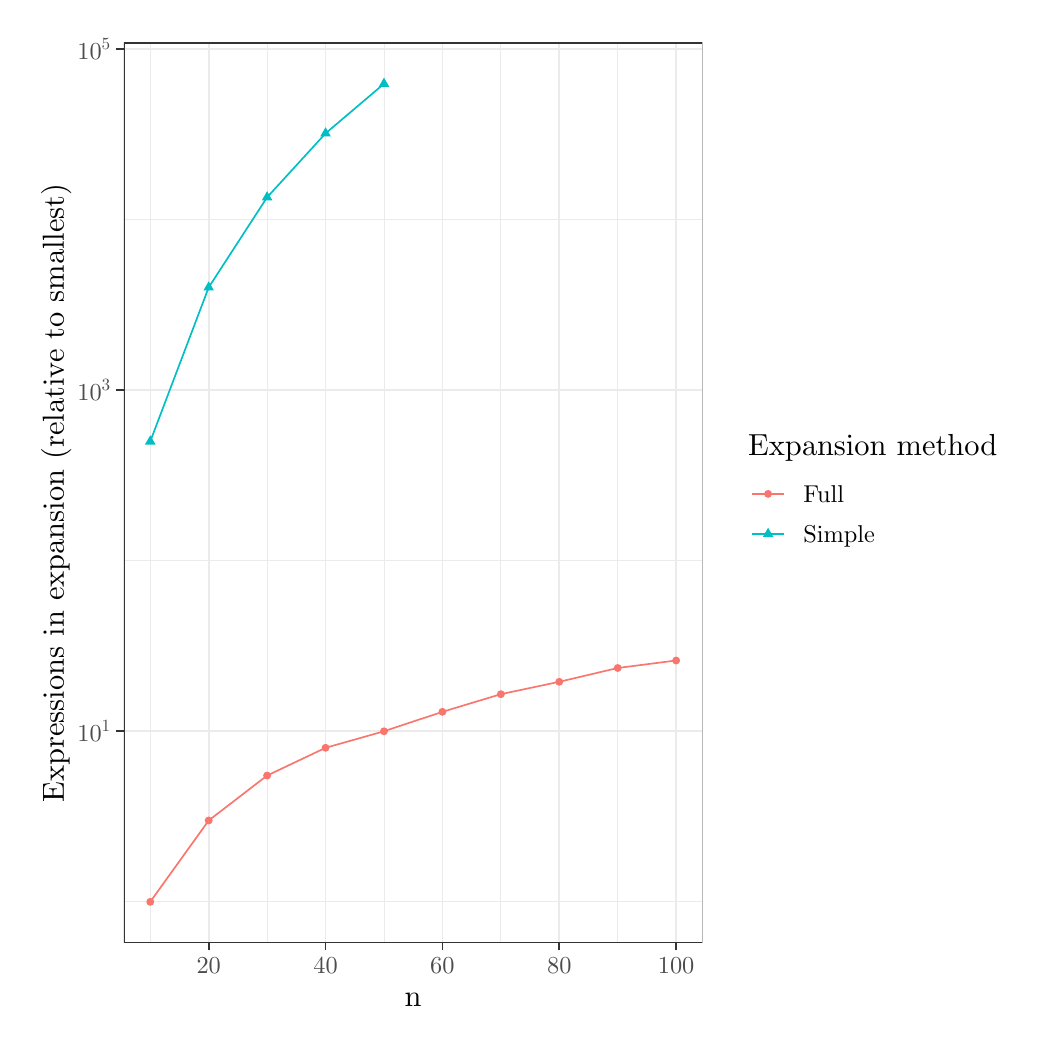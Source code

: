 % Created by tikzDevice version 0.12.6 on 2025-06-16 09:22:44
% !TEX encoding = UTF-8 Unicode
\begin{tikzpicture}[x=1pt,y=1pt]
\definecolor{fillColor}{RGB}{255,255,255}
\path[use as bounding box,fill=fillColor,fill opacity=0.00] (0,0) rectangle (361.35,361.35);
\begin{scope}
\path[clip] (  0.00,  0.00) rectangle (361.35,361.35);
\definecolor{drawColor}{RGB}{255,255,255}
\definecolor{fillColor}{RGB}{255,255,255}

\path[draw=drawColor,line width= 0.6pt,line join=round,line cap=round,fill=fillColor] (  0.00,  0.00) rectangle (361.35,361.35);
\end{scope}
\begin{scope}
\path[clip] ( 34.79, 30.69) rectangle (243.82,355.85);
\definecolor{fillColor}{RGB}{255,255,255}

\path[fill=fillColor] ( 34.79, 30.69) rectangle (243.82,355.85);
\definecolor{drawColor}{gray}{0.92}

\path[draw=drawColor,line width= 0.3pt,line join=round] ( 34.79, 45.47) --
	(243.82, 45.47);

\path[draw=drawColor,line width= 0.3pt,line join=round] ( 34.79,168.74) --
	(243.82,168.74);

\path[draw=drawColor,line width= 0.3pt,line join=round] ( 34.79,292.01) --
	(243.82,292.01);

\path[draw=drawColor,line width= 0.3pt,line join=round] ( 44.29, 30.69) --
	( 44.29,355.85);

\path[draw=drawColor,line width= 0.3pt,line join=round] ( 86.52, 30.69) --
	( 86.52,355.85);

\path[draw=drawColor,line width= 0.3pt,line join=round] (128.75, 30.69) --
	(128.75,355.85);

\path[draw=drawColor,line width= 0.3pt,line join=round] (170.98, 30.69) --
	(170.98,355.85);

\path[draw=drawColor,line width= 0.3pt,line join=round] (213.21, 30.69) --
	(213.21,355.85);

\path[draw=drawColor,line width= 0.6pt,line join=round] ( 34.79,107.10) --
	(243.82,107.10);

\path[draw=drawColor,line width= 0.6pt,line join=round] ( 34.79,230.38) --
	(243.82,230.38);

\path[draw=drawColor,line width= 0.6pt,line join=round] ( 34.79,353.65) --
	(243.82,353.65);

\path[draw=drawColor,line width= 0.6pt,line join=round] ( 65.41, 30.69) --
	( 65.41,355.85);

\path[draw=drawColor,line width= 0.6pt,line join=round] (107.64, 30.69) --
	(107.64,355.85);

\path[draw=drawColor,line width= 0.6pt,line join=round] (149.87, 30.69) --
	(149.87,355.85);

\path[draw=drawColor,line width= 0.6pt,line join=round] (192.09, 30.69) --
	(192.09,355.85);

\path[draw=drawColor,line width= 0.6pt,line join=round] (234.32, 30.69) --
	(234.32,355.85);
\definecolor{drawColor}{RGB}{248,118,109}

\path[draw=drawColor,line width= 0.6pt,line join=round] ( 44.29, 45.47) --
	( 65.41, 74.87) --
	( 86.52, 91.10) --
	(107.64,101.13) --
	(128.75,107.10) --
	(149.87,114.13) --
	(170.98,120.51) --
	(192.09,124.98) --
	(213.21,129.97) --
	(234.32,132.68);
\definecolor{drawColor}{RGB}{0,191,196}

\path[draw=drawColor,line width= 0.6pt,line join=round] ( 44.29,211.82) --
	( 65.41,267.49) --
	( 86.52,300.05) --
	(107.64,323.15) --
	(128.75,341.07);
\definecolor{fillColor}{RGB}{248,118,109}

\path[fill=fillColor] ( 44.29, 45.47) circle (  1.43);

\path[fill=fillColor] ( 65.41, 74.87) circle (  1.43);

\path[fill=fillColor] ( 86.52, 91.10) circle (  1.43);

\path[fill=fillColor] (107.64,101.13) circle (  1.43);

\path[fill=fillColor] (128.75,107.10) circle (  1.43);

\path[fill=fillColor] (149.87,114.13) circle (  1.43);

\path[fill=fillColor] (170.98,120.51) circle (  1.43);

\path[fill=fillColor] (192.09,124.98) circle (  1.43);

\path[fill=fillColor] (213.21,129.97) circle (  1.43);

\path[fill=fillColor] (234.32,132.68) circle (  1.43);
\definecolor{fillColor}{RGB}{0,191,196}

\path[fill=fillColor] ( 44.29,214.04) --
	( 46.21,210.71) --
	( 42.37,210.71) --
	cycle;

\path[fill=fillColor] ( 65.41,269.70) --
	( 67.33,266.38) --
	( 63.49,266.38) --
	cycle;

\path[fill=fillColor] ( 86.52,302.27) --
	( 88.44,298.94) --
	( 84.60,298.94) --
	cycle;

\path[fill=fillColor] (107.64,325.37) --
	(109.56,322.04) --
	(105.71,322.04) --
	cycle;

\path[fill=fillColor] (128.75,343.29) --
	(130.67,339.96) --
	(126.83,339.96) --
	cycle;
\definecolor{drawColor}{gray}{0.20}

\path[draw=drawColor,line width= 0.6pt,line join=round,line cap=round] ( 34.79, 30.69) rectangle (243.82,355.85);
\end{scope}
\begin{scope}
\path[clip] (  0.00,  0.00) rectangle (361.35,361.35);
\definecolor{drawColor}{gray}{0.30}

\node[text=drawColor,anchor=base west,inner sep=0pt, outer sep=0pt, scale=  0.88] at ( 17.96,103.33) {10};

\node[text=drawColor,anchor=base west,inner sep=0pt, outer sep=0pt, scale=  0.62] at ( 26.76,106.93) {1};

\node[text=drawColor,anchor=base west,inner sep=0pt, outer sep=0pt, scale=  0.88] at ( 17.96,226.60) {10};

\node[text=drawColor,anchor=base west,inner sep=0pt, outer sep=0pt, scale=  0.62] at ( 26.76,230.20) {3};

\node[text=drawColor,anchor=base west,inner sep=0pt, outer sep=0pt, scale=  0.88] at ( 17.96,349.88) {10};

\node[text=drawColor,anchor=base west,inner sep=0pt, outer sep=0pt, scale=  0.62] at ( 26.76,353.47) {5};
\end{scope}
\begin{scope}
\path[clip] (  0.00,  0.00) rectangle (361.35,361.35);
\definecolor{drawColor}{gray}{0.20}

\path[draw=drawColor,line width= 0.6pt,line join=round] ( 32.04,107.10) --
	( 34.79,107.10);

\path[draw=drawColor,line width= 0.6pt,line join=round] ( 32.04,230.38) --
	( 34.79,230.38);

\path[draw=drawColor,line width= 0.6pt,line join=round] ( 32.04,353.65) --
	( 34.79,353.65);
\end{scope}
\begin{scope}
\path[clip] (  0.00,  0.00) rectangle (361.35,361.35);
\definecolor{drawColor}{gray}{0.20}

\path[draw=drawColor,line width= 0.6pt,line join=round] ( 65.41, 27.94) --
	( 65.41, 30.69);

\path[draw=drawColor,line width= 0.6pt,line join=round] (107.64, 27.94) --
	(107.64, 30.69);

\path[draw=drawColor,line width= 0.6pt,line join=round] (149.87, 27.94) --
	(149.87, 30.69);

\path[draw=drawColor,line width= 0.6pt,line join=round] (192.09, 27.94) --
	(192.09, 30.69);

\path[draw=drawColor,line width= 0.6pt,line join=round] (234.32, 27.94) --
	(234.32, 30.69);
\end{scope}
\begin{scope}
\path[clip] (  0.00,  0.00) rectangle (361.35,361.35);
\definecolor{drawColor}{gray}{0.30}

\node[text=drawColor,anchor=base,inner sep=0pt, outer sep=0pt, scale=  0.88] at ( 65.41, 19.68) {20};

\node[text=drawColor,anchor=base,inner sep=0pt, outer sep=0pt, scale=  0.88] at (107.64, 19.68) {40};

\node[text=drawColor,anchor=base,inner sep=0pt, outer sep=0pt, scale=  0.88] at (149.87, 19.68) {60};

\node[text=drawColor,anchor=base,inner sep=0pt, outer sep=0pt, scale=  0.88] at (192.09, 19.68) {80};

\node[text=drawColor,anchor=base,inner sep=0pt, outer sep=0pt, scale=  0.88] at (234.32, 19.68) {100};
\end{scope}
\begin{scope}
\path[clip] (  0.00,  0.00) rectangle (361.35,361.35);
\definecolor{drawColor}{RGB}{0,0,0}

\node[text=drawColor,anchor=base,inner sep=0pt, outer sep=0pt, scale=  1.10] at (139.31,  7.64) {n};
\end{scope}
\begin{scope}
\path[clip] (  0.00,  0.00) rectangle (361.35,361.35);
\definecolor{drawColor}{RGB}{0,0,0}

\node[text=drawColor,rotate= 90.00,anchor=base,inner sep=0pt, outer sep=0pt, scale=  1.10] at ( 13.08,193.27) {Expressions in expansion (relative to smallest)};
\end{scope}
\begin{scope}
\path[clip] (  0.00,  0.00) rectangle (361.35,361.35);
\definecolor{fillColor}{RGB}{255,255,255}

\path[fill=fillColor] (254.82,165.71) rectangle (355.85,220.83);
\end{scope}
\begin{scope}
\path[clip] (  0.00,  0.00) rectangle (361.35,361.35);
\definecolor{drawColor}{RGB}{0,0,0}

\node[text=drawColor,anchor=base west,inner sep=0pt, outer sep=0pt, scale=  1.10] at (260.32,206.68) {Expansion method};
\end{scope}
\begin{scope}
\path[clip] (  0.00,  0.00) rectangle (361.35,361.35);
\definecolor{fillColor}{RGB}{255,255,255}

\path[fill=fillColor] (260.32,185.66) rectangle (274.78,200.11);
\end{scope}
\begin{scope}
\path[clip] (  0.00,  0.00) rectangle (361.35,361.35);
\definecolor{drawColor}{RGB}{248,118,109}

\path[draw=drawColor,line width= 0.6pt,line join=round] (261.77,192.89) -- (273.33,192.89);
\end{scope}
\begin{scope}
\path[clip] (  0.00,  0.00) rectangle (361.35,361.35);
\definecolor{fillColor}{RGB}{248,118,109}

\path[fill=fillColor] (267.55,192.89) circle (  1.43);
\end{scope}
\begin{scope}
\path[clip] (  0.00,  0.00) rectangle (361.35,361.35);
\definecolor{fillColor}{RGB}{255,255,255}

\path[fill=fillColor] (260.32,171.21) rectangle (274.78,185.66);
\end{scope}
\begin{scope}
\path[clip] (  0.00,  0.00) rectangle (361.35,361.35);
\definecolor{drawColor}{RGB}{0,191,196}

\path[draw=drawColor,line width= 0.6pt,line join=round] (261.77,178.43) -- (273.33,178.43);
\end{scope}
\begin{scope}
\path[clip] (  0.00,  0.00) rectangle (361.35,361.35);
\definecolor{fillColor}{RGB}{0,191,196}

\path[fill=fillColor] (267.55,180.65) --
	(269.47,177.32) --
	(265.63,177.32) --
	cycle;
\end{scope}
\begin{scope}
\path[clip] (  0.00,  0.00) rectangle (361.35,361.35);
\definecolor{drawColor}{RGB}{0,0,0}

\node[text=drawColor,anchor=base west,inner sep=0pt, outer sep=0pt, scale=  0.88] at (280.28,189.86) {Full};
\end{scope}
\begin{scope}
\path[clip] (  0.00,  0.00) rectangle (361.35,361.35);
\definecolor{drawColor}{RGB}{0,0,0}

\node[text=drawColor,anchor=base west,inner sep=0pt, outer sep=0pt, scale=  0.88] at (280.28,175.40) {Simple};
\end{scope}
\end{tikzpicture}
